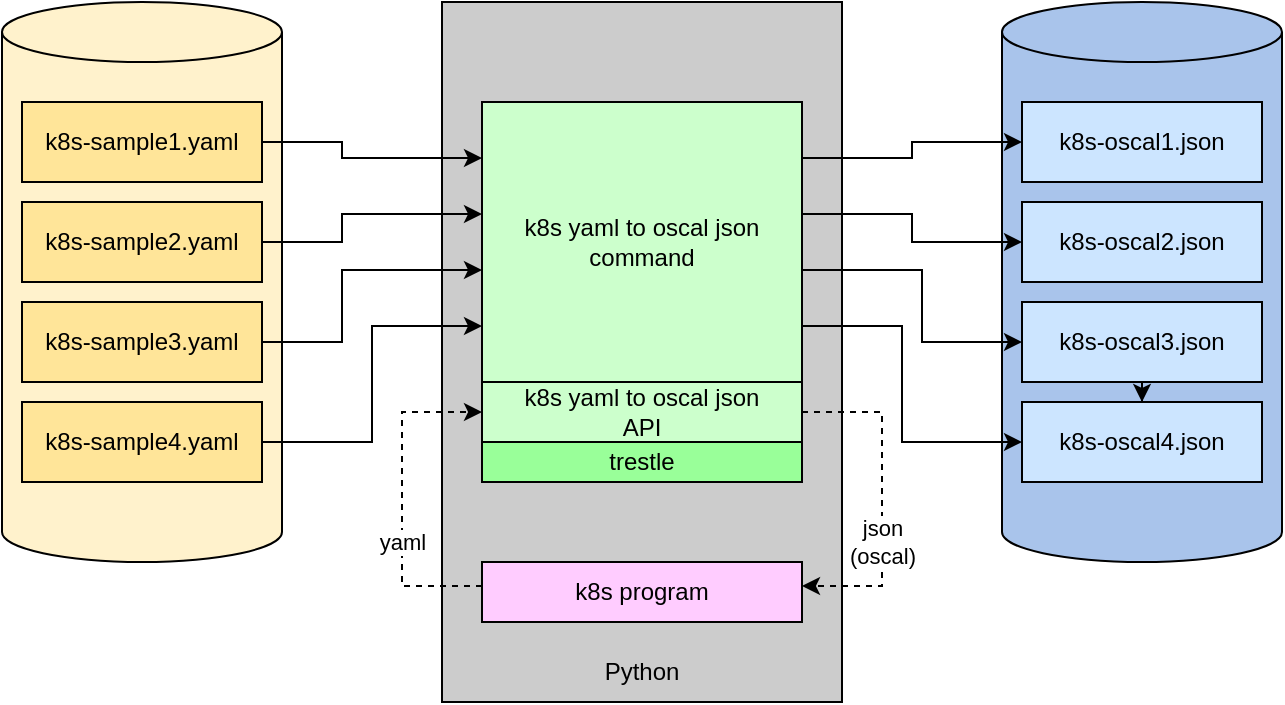 <mxfile version="17.2.1" type="device"><diagram id="7xoXlWB7hZIOp8isppx9" name="Page-1"><mxGraphModel dx="1342" dy="635" grid="1" gridSize="10" guides="1" tooltips="1" connect="1" arrows="1" fold="1" page="1" pageScale="1" pageWidth="850" pageHeight="1100" math="0" shadow="0"><root><mxCell id="0"/><mxCell id="1" parent="0"/><mxCell id="3wfJ7qnKC4Z10a8gBnPz-21" value="" style="rounded=0;whiteSpace=wrap;html=1;points=[[0,0,0,0,0],[0,0.2,0,0,0],[0,0.4,0,0,0],[0,0.6,0,0,0],[0,0.8,0,0,0],[0,1,0,0,0],[0.25,0,0,0,0],[0.25,1,0,0,0],[0.5,0,0,0,0],[0.5,1,0,0,0],[0.75,0,0,0,0],[0.75,1,0,0,0],[1,0,0,0,0],[1,0.2,0,0,0],[1,0.4,0,0,0],[1,0.6,0,0,0],[1,0.8,0,0,0],[1,1,0,0,0]];fillColor=#CCCCCC;" parent="1" vertex="1"><mxGeometry x="300" y="200" width="200" height="350" as="geometry"/></mxCell><mxCell id="3wfJ7qnKC4Z10a8gBnPz-3" value="" style="shape=cylinder3;whiteSpace=wrap;html=1;boundedLbl=1;backgroundOutline=1;size=15;fillColor=#A9C4EB;" parent="1" vertex="1"><mxGeometry x="580" y="200" width="140" height="280" as="geometry"/></mxCell><mxCell id="3wfJ7qnKC4Z10a8gBnPz-2" value="" style="shape=cylinder3;whiteSpace=wrap;html=1;boundedLbl=1;backgroundOutline=1;size=15;fillColor=#FFF2CC;" parent="1" vertex="1"><mxGeometry x="80" y="200" width="140" height="280" as="geometry"/></mxCell><mxCell id="Vl3ptO683guugVb6KgzY-20" style="edgeStyle=orthogonalEdgeStyle;rounded=0;orthogonalLoop=1;jettySize=auto;html=1;exitX=1;exitY=0.5;exitDx=0;exitDy=0;entryX=0;entryY=0.2;entryDx=0;entryDy=0;entryPerimeter=0;" parent="1" source="Vl3ptO683guugVb6KgzY-1" target="Vl3ptO683guugVb6KgzY-5" edge="1"><mxGeometry relative="1" as="geometry"><Array as="points"><mxPoint x="250" y="270"/><mxPoint x="250" y="278"/></Array></mxGeometry></mxCell><mxCell id="Vl3ptO683guugVb6KgzY-1" value="k8s-sample1.yaml" style="rounded=0;whiteSpace=wrap;html=1;fillColor=#FFE599;" parent="1" vertex="1"><mxGeometry x="90" y="250" width="120" height="40" as="geometry"/></mxCell><mxCell id="3wfJ7qnKC4Z10a8gBnPz-8" style="edgeStyle=orthogonalEdgeStyle;rounded=0;orthogonalLoop=1;jettySize=auto;html=1;exitX=1;exitY=0.5;exitDx=0;exitDy=0;entryX=0;entryY=0.4;entryDx=0;entryDy=0;entryPerimeter=0;" parent="1" source="Vl3ptO683guugVb6KgzY-2" target="Vl3ptO683guugVb6KgzY-5" edge="1"><mxGeometry relative="1" as="geometry"><Array as="points"><mxPoint x="250" y="320"/><mxPoint x="250" y="306"/></Array></mxGeometry></mxCell><mxCell id="Vl3ptO683guugVb6KgzY-2" value="k8s-sample2.yaml" style="rounded=0;whiteSpace=wrap;html=1;fillColor=#FFE599;" parent="1" vertex="1"><mxGeometry x="90" y="300" width="120" height="40" as="geometry"/></mxCell><mxCell id="3wfJ7qnKC4Z10a8gBnPz-13" style="edgeStyle=orthogonalEdgeStyle;rounded=0;orthogonalLoop=1;jettySize=auto;html=1;exitX=1;exitY=0.5;exitDx=0;exitDy=0;entryX=0;entryY=0.6;entryDx=0;entryDy=0;entryPerimeter=0;" parent="1" source="Vl3ptO683guugVb6KgzY-3" target="Vl3ptO683guugVb6KgzY-5" edge="1"><mxGeometry relative="1" as="geometry"><Array as="points"><mxPoint x="250" y="370"/><mxPoint x="250" y="334"/></Array></mxGeometry></mxCell><mxCell id="Vl3ptO683guugVb6KgzY-3" value="k8s-sample3.yaml&lt;br&gt;" style="rounded=0;whiteSpace=wrap;html=1;fillColor=#FFE599;" parent="1" vertex="1"><mxGeometry x="90" y="350" width="120" height="40" as="geometry"/></mxCell><mxCell id="Vl3ptO683guugVb6KgzY-25" style="edgeStyle=orthogonalEdgeStyle;rounded=0;orthogonalLoop=1;jettySize=auto;html=1;exitX=1;exitY=0.4;exitDx=0;exitDy=0;exitPerimeter=0;entryX=0;entryY=0.5;entryDx=0;entryDy=0;" parent="1" source="Vl3ptO683guugVb6KgzY-5" target="Vl3ptO683guugVb6KgzY-9" edge="1"><mxGeometry relative="1" as="geometry"/></mxCell><mxCell id="3wfJ7qnKC4Z10a8gBnPz-15" style="edgeStyle=orthogonalEdgeStyle;rounded=0;orthogonalLoop=1;jettySize=auto;html=1;exitX=1;exitY=0.2;exitDx=0;exitDy=0;exitPerimeter=0;entryX=0;entryY=0.5;entryDx=0;entryDy=0;" parent="1" source="Vl3ptO683guugVb6KgzY-5" target="Vl3ptO683guugVb6KgzY-8" edge="1"><mxGeometry relative="1" as="geometry"/></mxCell><mxCell id="3wfJ7qnKC4Z10a8gBnPz-16" style="edgeStyle=orthogonalEdgeStyle;rounded=0;orthogonalLoop=1;jettySize=auto;html=1;exitX=1;exitY=0.6;exitDx=0;exitDy=0;exitPerimeter=0;entryX=0;entryY=0.5;entryDx=0;entryDy=0;" parent="1" source="Vl3ptO683guugVb6KgzY-5" target="Vl3ptO683guugVb6KgzY-10" edge="1"><mxGeometry relative="1" as="geometry"><Array as="points"><mxPoint x="540" y="334"/><mxPoint x="540" y="370"/></Array></mxGeometry></mxCell><mxCell id="3wfJ7qnKC4Z10a8gBnPz-17" style="edgeStyle=orthogonalEdgeStyle;rounded=0;orthogonalLoop=1;jettySize=auto;html=1;exitX=1;exitY=0.8;exitDx=0;exitDy=0;exitPerimeter=0;entryX=0;entryY=0.5;entryDx=0;entryDy=0;" parent="1" source="Vl3ptO683guugVb6KgzY-5" target="Vl3ptO683guugVb6KgzY-12" edge="1"><mxGeometry relative="1" as="geometry"><Array as="points"><mxPoint x="530" y="362"/><mxPoint x="530" y="420"/></Array></mxGeometry></mxCell><mxCell id="Vl3ptO683guugVb6KgzY-5" value="k8s yaml to oscal json&lt;br&gt;command" style="rounded=0;whiteSpace=wrap;html=1;points=[[0,0,0,0,0],[0,0.2,0,0,0],[0,0.4,0,0,0],[0,0.6,0,0,0],[0,0.8,0,0,0],[0,1,0,0,0],[0.25,0,0,0,0],[0.25,1,0,0,0],[0.5,0,0,0,0],[0.5,1,0,0,0],[0.75,0,0,0,0],[0.75,1,0,0,0],[1,0,0,0,0],[1,0.2,0,0,0],[1,0.4,0,0,0],[1,0.6,0,0,0],[1,0.8,0,0,0],[1,1,0,0,0]];fillColor=#CCFFCC;" parent="1" vertex="1"><mxGeometry x="320" y="250" width="160" height="140" as="geometry"/></mxCell><mxCell id="Vl3ptO683guugVb6KgzY-7" value="trestle" style="rounded=0;whiteSpace=wrap;html=1;fillColor=#99FF99;" parent="1" vertex="1"><mxGeometry x="320" y="420" width="160" height="20" as="geometry"/></mxCell><mxCell id="Vl3ptO683guugVb6KgzY-8" value="k8s-oscal1.json" style="rounded=0;whiteSpace=wrap;html=1;fillColor=#CCE5FF;" parent="1" vertex="1"><mxGeometry x="590" y="250" width="120" height="40" as="geometry"/></mxCell><mxCell id="Vl3ptO683guugVb6KgzY-9" value="k8s-oscal2.json" style="rounded=0;whiteSpace=wrap;html=1;fillColor=#CCE5FF;" parent="1" vertex="1"><mxGeometry x="590" y="300" width="120" height="40" as="geometry"/></mxCell><mxCell id="3wfJ7qnKC4Z10a8gBnPz-12" value="" style="edgeStyle=orthogonalEdgeStyle;rounded=0;orthogonalLoop=1;jettySize=auto;html=1;" parent="1" source="Vl3ptO683guugVb6KgzY-10" target="Vl3ptO683guugVb6KgzY-12" edge="1"><mxGeometry relative="1" as="geometry"/></mxCell><mxCell id="Vl3ptO683guugVb6KgzY-10" value="k8s-oscal3.json" style="rounded=0;whiteSpace=wrap;html=1;fillColor=#CCE5FF;" parent="1" vertex="1"><mxGeometry x="590" y="350" width="120" height="40" as="geometry"/></mxCell><mxCell id="Vl3ptO683guugVb6KgzY-23" style="edgeStyle=orthogonalEdgeStyle;rounded=0;orthogonalLoop=1;jettySize=auto;html=1;exitX=1;exitY=0.5;exitDx=0;exitDy=0;entryX=0;entryY=0.8;entryDx=0;entryDy=0;entryPerimeter=0;" parent="1" source="Vl3ptO683guugVb6KgzY-11" target="Vl3ptO683guugVb6KgzY-5" edge="1"><mxGeometry relative="1" as="geometry"/></mxCell><mxCell id="Vl3ptO683guugVb6KgzY-11" value="k8s-sample4.yaml" style="rounded=0;whiteSpace=wrap;html=1;fillColor=#FFE599;" parent="1" vertex="1"><mxGeometry x="90" y="400" width="120" height="40" as="geometry"/></mxCell><mxCell id="Vl3ptO683guugVb6KgzY-12" value="k8s-oscal4.json" style="rounded=0;whiteSpace=wrap;html=1;fillColor=#CCE5FF;" parent="1" vertex="1"><mxGeometry x="590" y="400" width="120" height="40" as="geometry"/></mxCell><mxCell id="3wfJ7qnKC4Z10a8gBnPz-1" value="k8s yaml to oscal json&lt;br&gt;API" style="rounded=0;whiteSpace=wrap;html=1;fillColor=#ccffcc;" parent="1" vertex="1"><mxGeometry x="320" y="390" width="160" height="30" as="geometry"/></mxCell><mxCell id="9UZGEIHXkitEz0W02wSA-2" value="k8s program" style="rounded=0;whiteSpace=wrap;html=1;points=[[0,0,0,0,0],[0,0.2,0,0,0],[0,0.4,0,0,0],[0,0.6,0,0,0],[0,0.8,0,0,0],[0,1,0,0,0],[0.25,0,0,0,0],[0.25,1,0,0,0],[0.5,0,0,0,0],[0.5,1,0,0,0],[0.75,0,0,0,0],[0.75,1,0,0,0],[1,0,0,0,0],[1,0.2,0,0,0],[1,0.4,0,0,0],[1,0.6,0,0,0],[1,0.8,0,0,0],[1,1,0,0,0]];fillColor=#FFCCFF;" vertex="1" parent="1"><mxGeometry x="320" y="480" width="160" height="30" as="geometry"/></mxCell><mxCell id="9UZGEIHXkitEz0W02wSA-13" value="" style="endArrow=classic;html=1;rounded=0;exitX=0;exitY=0.4;exitDx=0;exitDy=0;exitPerimeter=0;entryX=0;entryY=0.5;entryDx=0;entryDy=0;fillColor=#000000;dashed=1;" edge="1" parent="1" source="9UZGEIHXkitEz0W02wSA-2" target="3wfJ7qnKC4Z10a8gBnPz-1"><mxGeometry relative="1" as="geometry"><mxPoint x="140" y="580" as="sourcePoint"/><mxPoint x="240" y="580" as="targetPoint"/><Array as="points"><mxPoint x="280" y="492"/><mxPoint x="280" y="405"/></Array></mxGeometry></mxCell><mxCell id="9UZGEIHXkitEz0W02wSA-14" value="yaml" style="edgeLabel;resizable=0;html=1;align=center;verticalAlign=middle;" connectable="0" vertex="1" parent="9UZGEIHXkitEz0W02wSA-13"><mxGeometry relative="1" as="geometry"><mxPoint y="21" as="offset"/></mxGeometry></mxCell><mxCell id="9UZGEIHXkitEz0W02wSA-15" value="" style="endArrow=classic;html=1;rounded=0;exitX=1;exitY=0.5;exitDx=0;exitDy=0;entryX=1;entryY=0.4;entryDx=0;entryDy=0;entryPerimeter=0;dashed=1;" edge="1" parent="1" source="3wfJ7qnKC4Z10a8gBnPz-1" target="9UZGEIHXkitEz0W02wSA-2"><mxGeometry relative="1" as="geometry"><mxPoint x="660" y="684" as="sourcePoint"/><mxPoint x="660" y="520" as="targetPoint"/><Array as="points"><mxPoint x="520" y="405"/><mxPoint x="520" y="492"/></Array></mxGeometry></mxCell><mxCell id="9UZGEIHXkitEz0W02wSA-16" value="json&lt;br&gt;(oscal)" style="edgeLabel;resizable=0;html=1;align=center;verticalAlign=middle;" connectable="0" vertex="1" parent="9UZGEIHXkitEz0W02wSA-15"><mxGeometry relative="1" as="geometry"><mxPoint y="21" as="offset"/></mxGeometry></mxCell><mxCell id="9UZGEIHXkitEz0W02wSA-23" value="Python" style="text;html=1;strokeColor=none;fillColor=none;align=center;verticalAlign=middle;whiteSpace=wrap;rounded=0;" vertex="1" parent="1"><mxGeometry x="370" y="520" width="60" height="30" as="geometry"/></mxCell></root></mxGraphModel></diagram></mxfile>